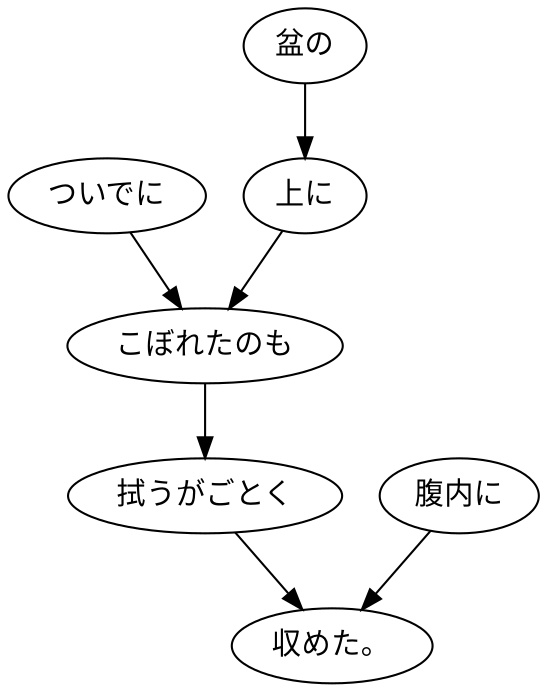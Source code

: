 digraph graph9145 {
	node0 [label="ついでに"];
	node1 [label="盆の"];
	node2 [label="上に"];
	node3 [label="こぼれたのも"];
	node4 [label="拭うがごとく"];
	node5 [label="腹内に"];
	node6 [label="収めた。"];
	node0 -> node3;
	node1 -> node2;
	node2 -> node3;
	node3 -> node4;
	node4 -> node6;
	node5 -> node6;
}
